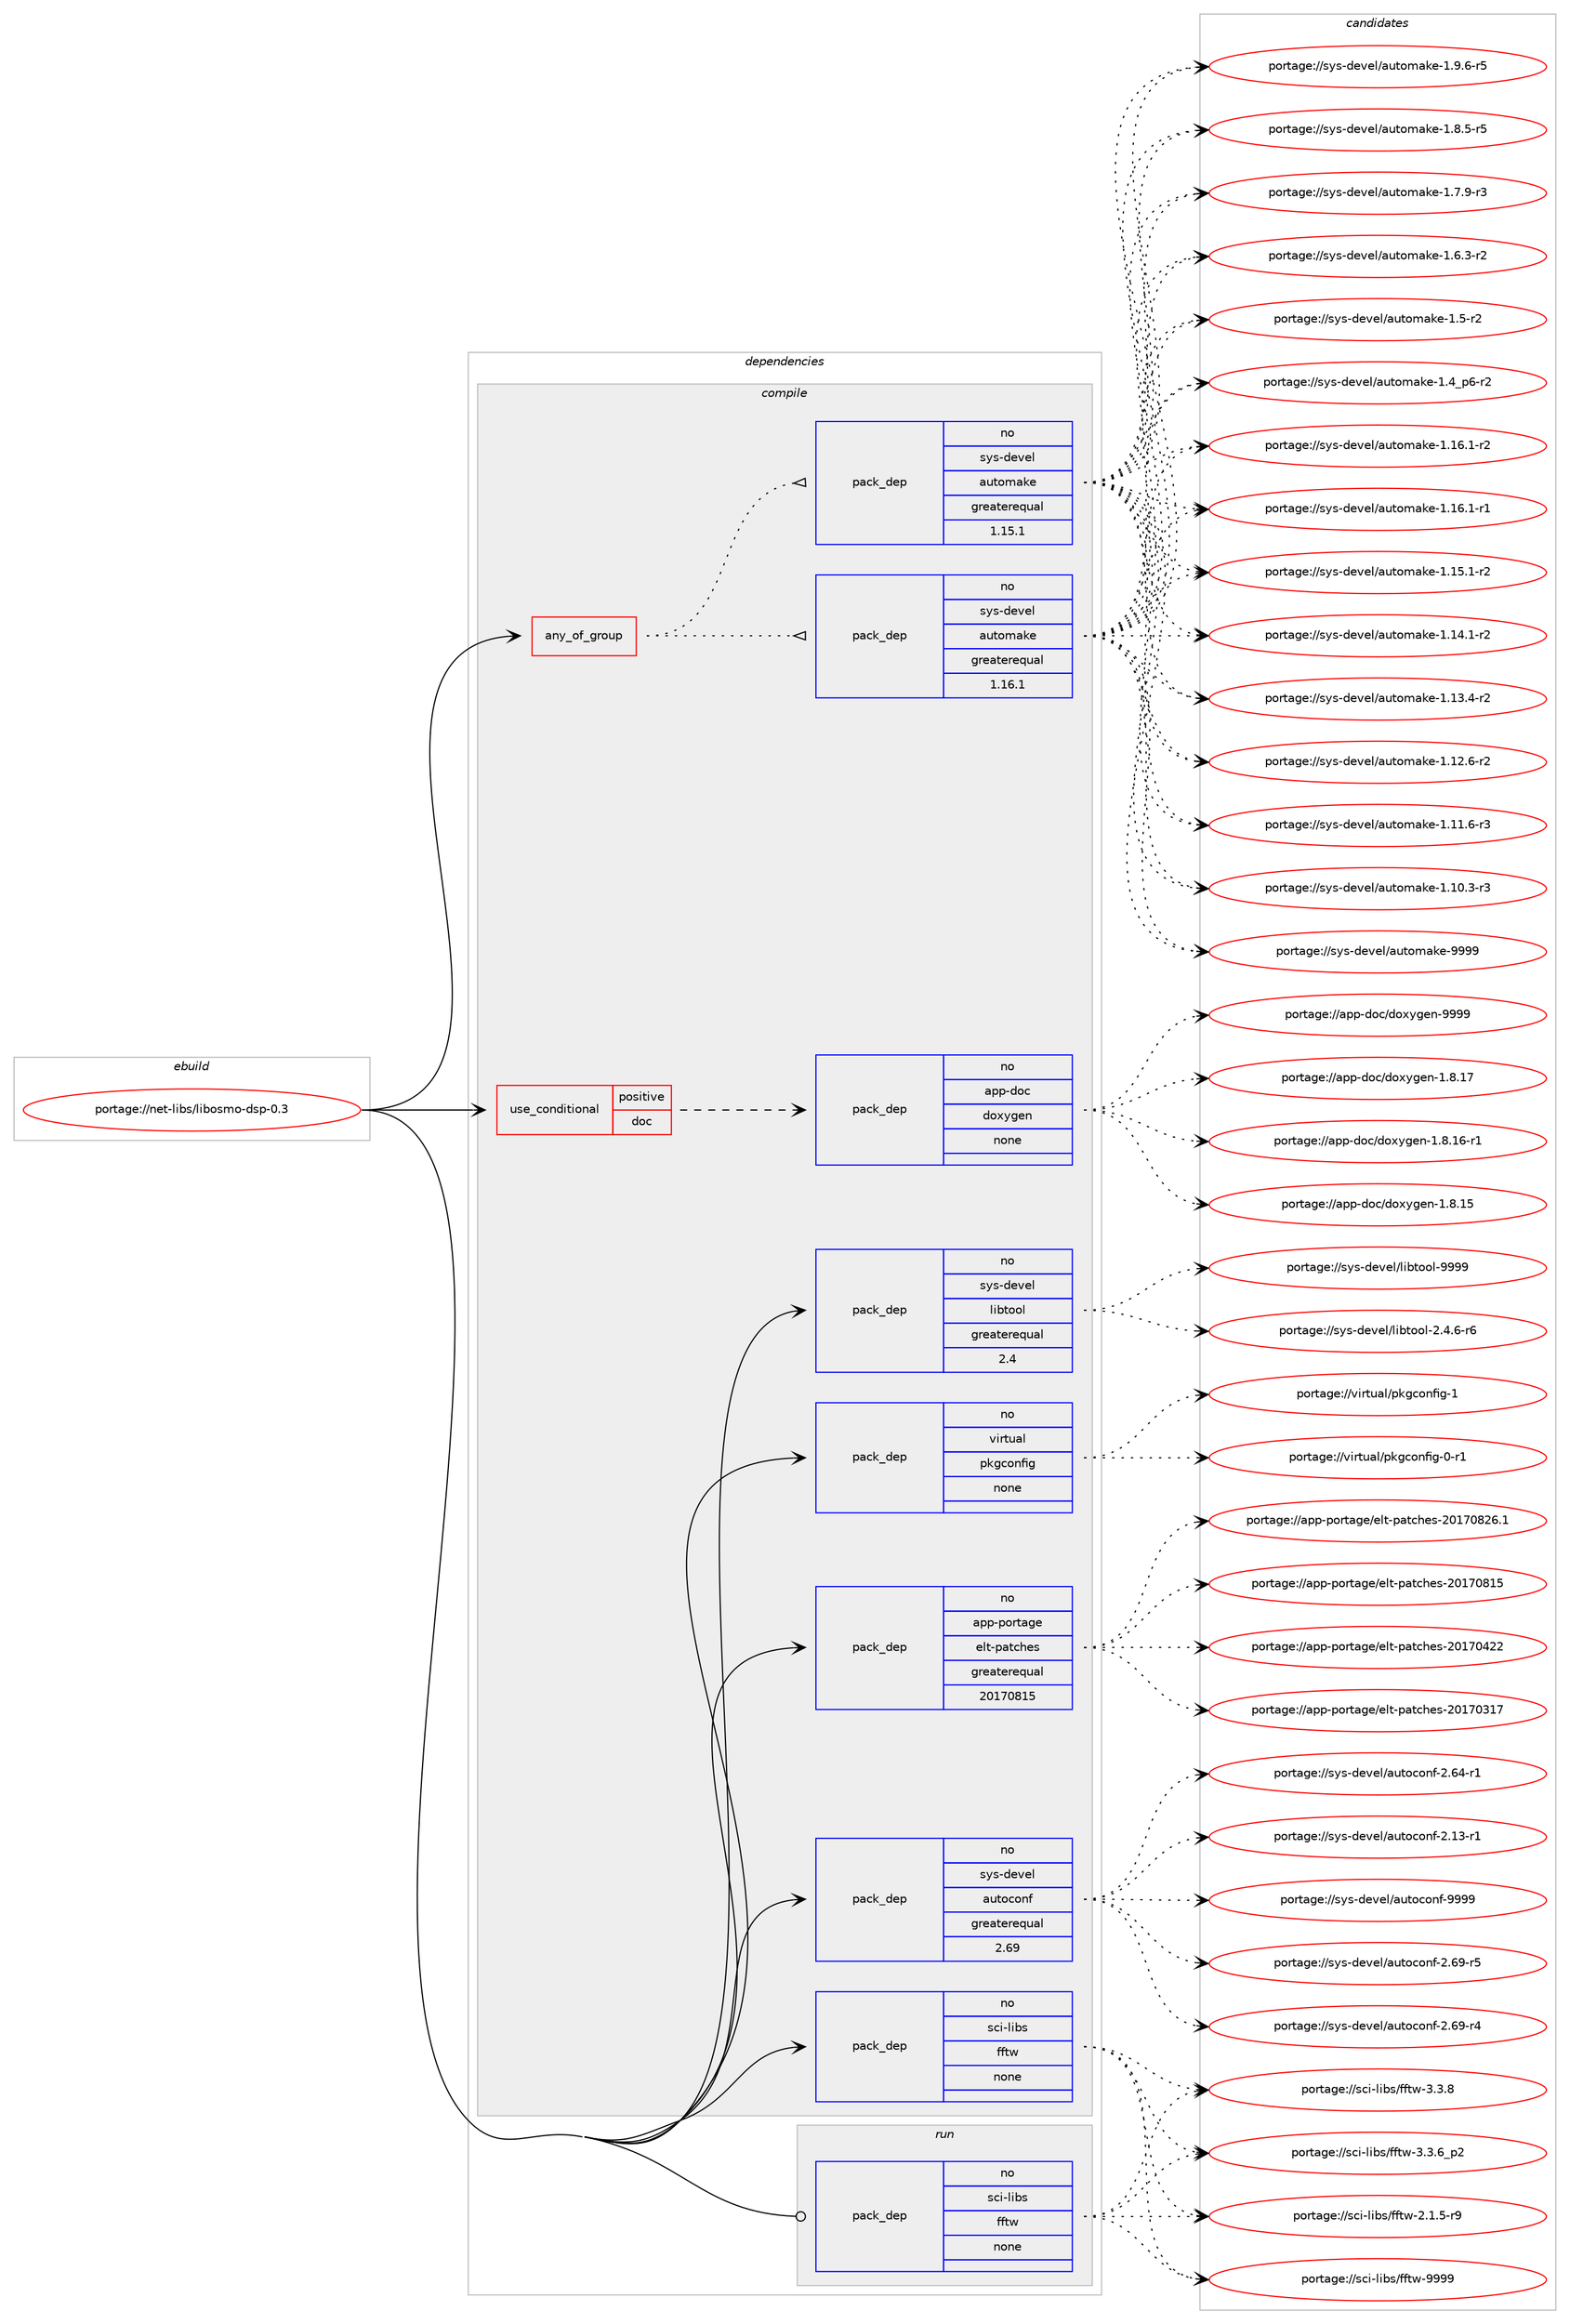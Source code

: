 digraph prolog {

# *************
# Graph options
# *************

newrank=true;
concentrate=true;
compound=true;
graph [rankdir=LR,fontname=Helvetica,fontsize=10,ranksep=1.5];#, ranksep=2.5, nodesep=0.2];
edge  [arrowhead=vee];
node  [fontname=Helvetica,fontsize=10];

# **********
# The ebuild
# **********

subgraph cluster_leftcol {
color=gray;
rank=same;
label=<<i>ebuild</i>>;
id [label="portage://net-libs/libosmo-dsp-0.3", color=red, width=4, href="../net-libs/libosmo-dsp-0.3.svg"];
}

# ****************
# The dependencies
# ****************

subgraph cluster_midcol {
color=gray;
label=<<i>dependencies</i>>;
subgraph cluster_compile {
fillcolor="#eeeeee";
style=filled;
label=<<i>compile</i>>;
subgraph any1158 {
dependency59413 [label=<<TABLE BORDER="0" CELLBORDER="1" CELLSPACING="0" CELLPADDING="4"><TR><TD CELLPADDING="10">any_of_group</TD></TR></TABLE>>, shape=none, color=red];subgraph pack46457 {
dependency59414 [label=<<TABLE BORDER="0" CELLBORDER="1" CELLSPACING="0" CELLPADDING="4" WIDTH="220"><TR><TD ROWSPAN="6" CELLPADDING="30">pack_dep</TD></TR><TR><TD WIDTH="110">no</TD></TR><TR><TD>sys-devel</TD></TR><TR><TD>automake</TD></TR><TR><TD>greaterequal</TD></TR><TR><TD>1.16.1</TD></TR></TABLE>>, shape=none, color=blue];
}
dependency59413:e -> dependency59414:w [weight=20,style="dotted",arrowhead="oinv"];
subgraph pack46458 {
dependency59415 [label=<<TABLE BORDER="0" CELLBORDER="1" CELLSPACING="0" CELLPADDING="4" WIDTH="220"><TR><TD ROWSPAN="6" CELLPADDING="30">pack_dep</TD></TR><TR><TD WIDTH="110">no</TD></TR><TR><TD>sys-devel</TD></TR><TR><TD>automake</TD></TR><TR><TD>greaterequal</TD></TR><TR><TD>1.15.1</TD></TR></TABLE>>, shape=none, color=blue];
}
dependency59413:e -> dependency59415:w [weight=20,style="dotted",arrowhead="oinv"];
}
id:e -> dependency59413:w [weight=20,style="solid",arrowhead="vee"];
subgraph cond11789 {
dependency59416 [label=<<TABLE BORDER="0" CELLBORDER="1" CELLSPACING="0" CELLPADDING="4"><TR><TD ROWSPAN="3" CELLPADDING="10">use_conditional</TD></TR><TR><TD>positive</TD></TR><TR><TD>doc</TD></TR></TABLE>>, shape=none, color=red];
subgraph pack46459 {
dependency59417 [label=<<TABLE BORDER="0" CELLBORDER="1" CELLSPACING="0" CELLPADDING="4" WIDTH="220"><TR><TD ROWSPAN="6" CELLPADDING="30">pack_dep</TD></TR><TR><TD WIDTH="110">no</TD></TR><TR><TD>app-doc</TD></TR><TR><TD>doxygen</TD></TR><TR><TD>none</TD></TR><TR><TD></TD></TR></TABLE>>, shape=none, color=blue];
}
dependency59416:e -> dependency59417:w [weight=20,style="dashed",arrowhead="vee"];
}
id:e -> dependency59416:w [weight=20,style="solid",arrowhead="vee"];
subgraph pack46460 {
dependency59418 [label=<<TABLE BORDER="0" CELLBORDER="1" CELLSPACING="0" CELLPADDING="4" WIDTH="220"><TR><TD ROWSPAN="6" CELLPADDING="30">pack_dep</TD></TR><TR><TD WIDTH="110">no</TD></TR><TR><TD>app-portage</TD></TR><TR><TD>elt-patches</TD></TR><TR><TD>greaterequal</TD></TR><TR><TD>20170815</TD></TR></TABLE>>, shape=none, color=blue];
}
id:e -> dependency59418:w [weight=20,style="solid",arrowhead="vee"];
subgraph pack46461 {
dependency59419 [label=<<TABLE BORDER="0" CELLBORDER="1" CELLSPACING="0" CELLPADDING="4" WIDTH="220"><TR><TD ROWSPAN="6" CELLPADDING="30">pack_dep</TD></TR><TR><TD WIDTH="110">no</TD></TR><TR><TD>sci-libs</TD></TR><TR><TD>fftw</TD></TR><TR><TD>none</TD></TR><TR><TD></TD></TR></TABLE>>, shape=none, color=blue];
}
id:e -> dependency59419:w [weight=20,style="solid",arrowhead="vee"];
subgraph pack46462 {
dependency59420 [label=<<TABLE BORDER="0" CELLBORDER="1" CELLSPACING="0" CELLPADDING="4" WIDTH="220"><TR><TD ROWSPAN="6" CELLPADDING="30">pack_dep</TD></TR><TR><TD WIDTH="110">no</TD></TR><TR><TD>sys-devel</TD></TR><TR><TD>autoconf</TD></TR><TR><TD>greaterequal</TD></TR><TR><TD>2.69</TD></TR></TABLE>>, shape=none, color=blue];
}
id:e -> dependency59420:w [weight=20,style="solid",arrowhead="vee"];
subgraph pack46463 {
dependency59421 [label=<<TABLE BORDER="0" CELLBORDER="1" CELLSPACING="0" CELLPADDING="4" WIDTH="220"><TR><TD ROWSPAN="6" CELLPADDING="30">pack_dep</TD></TR><TR><TD WIDTH="110">no</TD></TR><TR><TD>sys-devel</TD></TR><TR><TD>libtool</TD></TR><TR><TD>greaterequal</TD></TR><TR><TD>2.4</TD></TR></TABLE>>, shape=none, color=blue];
}
id:e -> dependency59421:w [weight=20,style="solid",arrowhead="vee"];
subgraph pack46464 {
dependency59422 [label=<<TABLE BORDER="0" CELLBORDER="1" CELLSPACING="0" CELLPADDING="4" WIDTH="220"><TR><TD ROWSPAN="6" CELLPADDING="30">pack_dep</TD></TR><TR><TD WIDTH="110">no</TD></TR><TR><TD>virtual</TD></TR><TR><TD>pkgconfig</TD></TR><TR><TD>none</TD></TR><TR><TD></TD></TR></TABLE>>, shape=none, color=blue];
}
id:e -> dependency59422:w [weight=20,style="solid",arrowhead="vee"];
}
subgraph cluster_compileandrun {
fillcolor="#eeeeee";
style=filled;
label=<<i>compile and run</i>>;
}
subgraph cluster_run {
fillcolor="#eeeeee";
style=filled;
label=<<i>run</i>>;
subgraph pack46465 {
dependency59423 [label=<<TABLE BORDER="0" CELLBORDER="1" CELLSPACING="0" CELLPADDING="4" WIDTH="220"><TR><TD ROWSPAN="6" CELLPADDING="30">pack_dep</TD></TR><TR><TD WIDTH="110">no</TD></TR><TR><TD>sci-libs</TD></TR><TR><TD>fftw</TD></TR><TR><TD>none</TD></TR><TR><TD></TD></TR></TABLE>>, shape=none, color=blue];
}
id:e -> dependency59423:w [weight=20,style="solid",arrowhead="odot"];
}
}

# **************
# The candidates
# **************

subgraph cluster_choices {
rank=same;
color=gray;
label=<<i>candidates</i>>;

subgraph choice46457 {
color=black;
nodesep=1;
choice115121115451001011181011084797117116111109971071014557575757 [label="portage://sys-devel/automake-9999", color=red, width=4,href="../sys-devel/automake-9999.svg"];
choice115121115451001011181011084797117116111109971071014549465746544511453 [label="portage://sys-devel/automake-1.9.6-r5", color=red, width=4,href="../sys-devel/automake-1.9.6-r5.svg"];
choice115121115451001011181011084797117116111109971071014549465646534511453 [label="portage://sys-devel/automake-1.8.5-r5", color=red, width=4,href="../sys-devel/automake-1.8.5-r5.svg"];
choice115121115451001011181011084797117116111109971071014549465546574511451 [label="portage://sys-devel/automake-1.7.9-r3", color=red, width=4,href="../sys-devel/automake-1.7.9-r3.svg"];
choice115121115451001011181011084797117116111109971071014549465446514511450 [label="portage://sys-devel/automake-1.6.3-r2", color=red, width=4,href="../sys-devel/automake-1.6.3-r2.svg"];
choice11512111545100101118101108479711711611110997107101454946534511450 [label="portage://sys-devel/automake-1.5-r2", color=red, width=4,href="../sys-devel/automake-1.5-r2.svg"];
choice115121115451001011181011084797117116111109971071014549465295112544511450 [label="portage://sys-devel/automake-1.4_p6-r2", color=red, width=4,href="../sys-devel/automake-1.4_p6-r2.svg"];
choice11512111545100101118101108479711711611110997107101454946495446494511450 [label="portage://sys-devel/automake-1.16.1-r2", color=red, width=4,href="../sys-devel/automake-1.16.1-r2.svg"];
choice11512111545100101118101108479711711611110997107101454946495446494511449 [label="portage://sys-devel/automake-1.16.1-r1", color=red, width=4,href="../sys-devel/automake-1.16.1-r1.svg"];
choice11512111545100101118101108479711711611110997107101454946495346494511450 [label="portage://sys-devel/automake-1.15.1-r2", color=red, width=4,href="../sys-devel/automake-1.15.1-r2.svg"];
choice11512111545100101118101108479711711611110997107101454946495246494511450 [label="portage://sys-devel/automake-1.14.1-r2", color=red, width=4,href="../sys-devel/automake-1.14.1-r2.svg"];
choice11512111545100101118101108479711711611110997107101454946495146524511450 [label="portage://sys-devel/automake-1.13.4-r2", color=red, width=4,href="../sys-devel/automake-1.13.4-r2.svg"];
choice11512111545100101118101108479711711611110997107101454946495046544511450 [label="portage://sys-devel/automake-1.12.6-r2", color=red, width=4,href="../sys-devel/automake-1.12.6-r2.svg"];
choice11512111545100101118101108479711711611110997107101454946494946544511451 [label="portage://sys-devel/automake-1.11.6-r3", color=red, width=4,href="../sys-devel/automake-1.11.6-r3.svg"];
choice11512111545100101118101108479711711611110997107101454946494846514511451 [label="portage://sys-devel/automake-1.10.3-r3", color=red, width=4,href="../sys-devel/automake-1.10.3-r3.svg"];
dependency59414:e -> choice115121115451001011181011084797117116111109971071014557575757:w [style=dotted,weight="100"];
dependency59414:e -> choice115121115451001011181011084797117116111109971071014549465746544511453:w [style=dotted,weight="100"];
dependency59414:e -> choice115121115451001011181011084797117116111109971071014549465646534511453:w [style=dotted,weight="100"];
dependency59414:e -> choice115121115451001011181011084797117116111109971071014549465546574511451:w [style=dotted,weight="100"];
dependency59414:e -> choice115121115451001011181011084797117116111109971071014549465446514511450:w [style=dotted,weight="100"];
dependency59414:e -> choice11512111545100101118101108479711711611110997107101454946534511450:w [style=dotted,weight="100"];
dependency59414:e -> choice115121115451001011181011084797117116111109971071014549465295112544511450:w [style=dotted,weight="100"];
dependency59414:e -> choice11512111545100101118101108479711711611110997107101454946495446494511450:w [style=dotted,weight="100"];
dependency59414:e -> choice11512111545100101118101108479711711611110997107101454946495446494511449:w [style=dotted,weight="100"];
dependency59414:e -> choice11512111545100101118101108479711711611110997107101454946495346494511450:w [style=dotted,weight="100"];
dependency59414:e -> choice11512111545100101118101108479711711611110997107101454946495246494511450:w [style=dotted,weight="100"];
dependency59414:e -> choice11512111545100101118101108479711711611110997107101454946495146524511450:w [style=dotted,weight="100"];
dependency59414:e -> choice11512111545100101118101108479711711611110997107101454946495046544511450:w [style=dotted,weight="100"];
dependency59414:e -> choice11512111545100101118101108479711711611110997107101454946494946544511451:w [style=dotted,weight="100"];
dependency59414:e -> choice11512111545100101118101108479711711611110997107101454946494846514511451:w [style=dotted,weight="100"];
}
subgraph choice46458 {
color=black;
nodesep=1;
choice115121115451001011181011084797117116111109971071014557575757 [label="portage://sys-devel/automake-9999", color=red, width=4,href="../sys-devel/automake-9999.svg"];
choice115121115451001011181011084797117116111109971071014549465746544511453 [label="portage://sys-devel/automake-1.9.6-r5", color=red, width=4,href="../sys-devel/automake-1.9.6-r5.svg"];
choice115121115451001011181011084797117116111109971071014549465646534511453 [label="portage://sys-devel/automake-1.8.5-r5", color=red, width=4,href="../sys-devel/automake-1.8.5-r5.svg"];
choice115121115451001011181011084797117116111109971071014549465546574511451 [label="portage://sys-devel/automake-1.7.9-r3", color=red, width=4,href="../sys-devel/automake-1.7.9-r3.svg"];
choice115121115451001011181011084797117116111109971071014549465446514511450 [label="portage://sys-devel/automake-1.6.3-r2", color=red, width=4,href="../sys-devel/automake-1.6.3-r2.svg"];
choice11512111545100101118101108479711711611110997107101454946534511450 [label="portage://sys-devel/automake-1.5-r2", color=red, width=4,href="../sys-devel/automake-1.5-r2.svg"];
choice115121115451001011181011084797117116111109971071014549465295112544511450 [label="portage://sys-devel/automake-1.4_p6-r2", color=red, width=4,href="../sys-devel/automake-1.4_p6-r2.svg"];
choice11512111545100101118101108479711711611110997107101454946495446494511450 [label="portage://sys-devel/automake-1.16.1-r2", color=red, width=4,href="../sys-devel/automake-1.16.1-r2.svg"];
choice11512111545100101118101108479711711611110997107101454946495446494511449 [label="portage://sys-devel/automake-1.16.1-r1", color=red, width=4,href="../sys-devel/automake-1.16.1-r1.svg"];
choice11512111545100101118101108479711711611110997107101454946495346494511450 [label="portage://sys-devel/automake-1.15.1-r2", color=red, width=4,href="../sys-devel/automake-1.15.1-r2.svg"];
choice11512111545100101118101108479711711611110997107101454946495246494511450 [label="portage://sys-devel/automake-1.14.1-r2", color=red, width=4,href="../sys-devel/automake-1.14.1-r2.svg"];
choice11512111545100101118101108479711711611110997107101454946495146524511450 [label="portage://sys-devel/automake-1.13.4-r2", color=red, width=4,href="../sys-devel/automake-1.13.4-r2.svg"];
choice11512111545100101118101108479711711611110997107101454946495046544511450 [label="portage://sys-devel/automake-1.12.6-r2", color=red, width=4,href="../sys-devel/automake-1.12.6-r2.svg"];
choice11512111545100101118101108479711711611110997107101454946494946544511451 [label="portage://sys-devel/automake-1.11.6-r3", color=red, width=4,href="../sys-devel/automake-1.11.6-r3.svg"];
choice11512111545100101118101108479711711611110997107101454946494846514511451 [label="portage://sys-devel/automake-1.10.3-r3", color=red, width=4,href="../sys-devel/automake-1.10.3-r3.svg"];
dependency59415:e -> choice115121115451001011181011084797117116111109971071014557575757:w [style=dotted,weight="100"];
dependency59415:e -> choice115121115451001011181011084797117116111109971071014549465746544511453:w [style=dotted,weight="100"];
dependency59415:e -> choice115121115451001011181011084797117116111109971071014549465646534511453:w [style=dotted,weight="100"];
dependency59415:e -> choice115121115451001011181011084797117116111109971071014549465546574511451:w [style=dotted,weight="100"];
dependency59415:e -> choice115121115451001011181011084797117116111109971071014549465446514511450:w [style=dotted,weight="100"];
dependency59415:e -> choice11512111545100101118101108479711711611110997107101454946534511450:w [style=dotted,weight="100"];
dependency59415:e -> choice115121115451001011181011084797117116111109971071014549465295112544511450:w [style=dotted,weight="100"];
dependency59415:e -> choice11512111545100101118101108479711711611110997107101454946495446494511450:w [style=dotted,weight="100"];
dependency59415:e -> choice11512111545100101118101108479711711611110997107101454946495446494511449:w [style=dotted,weight="100"];
dependency59415:e -> choice11512111545100101118101108479711711611110997107101454946495346494511450:w [style=dotted,weight="100"];
dependency59415:e -> choice11512111545100101118101108479711711611110997107101454946495246494511450:w [style=dotted,weight="100"];
dependency59415:e -> choice11512111545100101118101108479711711611110997107101454946495146524511450:w [style=dotted,weight="100"];
dependency59415:e -> choice11512111545100101118101108479711711611110997107101454946495046544511450:w [style=dotted,weight="100"];
dependency59415:e -> choice11512111545100101118101108479711711611110997107101454946494946544511451:w [style=dotted,weight="100"];
dependency59415:e -> choice11512111545100101118101108479711711611110997107101454946494846514511451:w [style=dotted,weight="100"];
}
subgraph choice46459 {
color=black;
nodesep=1;
choice971121124510011199471001111201211031011104557575757 [label="portage://app-doc/doxygen-9999", color=red, width=4,href="../app-doc/doxygen-9999.svg"];
choice9711211245100111994710011112012110310111045494656464955 [label="portage://app-doc/doxygen-1.8.17", color=red, width=4,href="../app-doc/doxygen-1.8.17.svg"];
choice97112112451001119947100111120121103101110454946564649544511449 [label="portage://app-doc/doxygen-1.8.16-r1", color=red, width=4,href="../app-doc/doxygen-1.8.16-r1.svg"];
choice9711211245100111994710011112012110310111045494656464953 [label="portage://app-doc/doxygen-1.8.15", color=red, width=4,href="../app-doc/doxygen-1.8.15.svg"];
dependency59417:e -> choice971121124510011199471001111201211031011104557575757:w [style=dotted,weight="100"];
dependency59417:e -> choice9711211245100111994710011112012110310111045494656464955:w [style=dotted,weight="100"];
dependency59417:e -> choice97112112451001119947100111120121103101110454946564649544511449:w [style=dotted,weight="100"];
dependency59417:e -> choice9711211245100111994710011112012110310111045494656464953:w [style=dotted,weight="100"];
}
subgraph choice46460 {
color=black;
nodesep=1;
choice971121124511211111411697103101471011081164511297116991041011154550484955485650544649 [label="portage://app-portage/elt-patches-20170826.1", color=red, width=4,href="../app-portage/elt-patches-20170826.1.svg"];
choice97112112451121111141169710310147101108116451129711699104101115455048495548564953 [label="portage://app-portage/elt-patches-20170815", color=red, width=4,href="../app-portage/elt-patches-20170815.svg"];
choice97112112451121111141169710310147101108116451129711699104101115455048495548525050 [label="portage://app-portage/elt-patches-20170422", color=red, width=4,href="../app-portage/elt-patches-20170422.svg"];
choice97112112451121111141169710310147101108116451129711699104101115455048495548514955 [label="portage://app-portage/elt-patches-20170317", color=red, width=4,href="../app-portage/elt-patches-20170317.svg"];
dependency59418:e -> choice971121124511211111411697103101471011081164511297116991041011154550484955485650544649:w [style=dotted,weight="100"];
dependency59418:e -> choice97112112451121111141169710310147101108116451129711699104101115455048495548564953:w [style=dotted,weight="100"];
dependency59418:e -> choice97112112451121111141169710310147101108116451129711699104101115455048495548525050:w [style=dotted,weight="100"];
dependency59418:e -> choice97112112451121111141169710310147101108116451129711699104101115455048495548514955:w [style=dotted,weight="100"];
}
subgraph choice46461 {
color=black;
nodesep=1;
choice115991054510810598115471021021161194557575757 [label="portage://sci-libs/fftw-9999", color=red, width=4,href="../sci-libs/fftw-9999.svg"];
choice11599105451081059811547102102116119455146514656 [label="portage://sci-libs/fftw-3.3.8", color=red, width=4,href="../sci-libs/fftw-3.3.8.svg"];
choice115991054510810598115471021021161194551465146549511250 [label="portage://sci-libs/fftw-3.3.6_p2", color=red, width=4,href="../sci-libs/fftw-3.3.6_p2.svg"];
choice115991054510810598115471021021161194550464946534511457 [label="portage://sci-libs/fftw-2.1.5-r9", color=red, width=4,href="../sci-libs/fftw-2.1.5-r9.svg"];
dependency59419:e -> choice115991054510810598115471021021161194557575757:w [style=dotted,weight="100"];
dependency59419:e -> choice11599105451081059811547102102116119455146514656:w [style=dotted,weight="100"];
dependency59419:e -> choice115991054510810598115471021021161194551465146549511250:w [style=dotted,weight="100"];
dependency59419:e -> choice115991054510810598115471021021161194550464946534511457:w [style=dotted,weight="100"];
}
subgraph choice46462 {
color=black;
nodesep=1;
choice115121115451001011181011084797117116111991111101024557575757 [label="portage://sys-devel/autoconf-9999", color=red, width=4,href="../sys-devel/autoconf-9999.svg"];
choice1151211154510010111810110847971171161119911111010245504654574511453 [label="portage://sys-devel/autoconf-2.69-r5", color=red, width=4,href="../sys-devel/autoconf-2.69-r5.svg"];
choice1151211154510010111810110847971171161119911111010245504654574511452 [label="portage://sys-devel/autoconf-2.69-r4", color=red, width=4,href="../sys-devel/autoconf-2.69-r4.svg"];
choice1151211154510010111810110847971171161119911111010245504654524511449 [label="portage://sys-devel/autoconf-2.64-r1", color=red, width=4,href="../sys-devel/autoconf-2.64-r1.svg"];
choice1151211154510010111810110847971171161119911111010245504649514511449 [label="portage://sys-devel/autoconf-2.13-r1", color=red, width=4,href="../sys-devel/autoconf-2.13-r1.svg"];
dependency59420:e -> choice115121115451001011181011084797117116111991111101024557575757:w [style=dotted,weight="100"];
dependency59420:e -> choice1151211154510010111810110847971171161119911111010245504654574511453:w [style=dotted,weight="100"];
dependency59420:e -> choice1151211154510010111810110847971171161119911111010245504654574511452:w [style=dotted,weight="100"];
dependency59420:e -> choice1151211154510010111810110847971171161119911111010245504654524511449:w [style=dotted,weight="100"];
dependency59420:e -> choice1151211154510010111810110847971171161119911111010245504649514511449:w [style=dotted,weight="100"];
}
subgraph choice46463 {
color=black;
nodesep=1;
choice1151211154510010111810110847108105981161111111084557575757 [label="portage://sys-devel/libtool-9999", color=red, width=4,href="../sys-devel/libtool-9999.svg"];
choice1151211154510010111810110847108105981161111111084550465246544511454 [label="portage://sys-devel/libtool-2.4.6-r6", color=red, width=4,href="../sys-devel/libtool-2.4.6-r6.svg"];
dependency59421:e -> choice1151211154510010111810110847108105981161111111084557575757:w [style=dotted,weight="100"];
dependency59421:e -> choice1151211154510010111810110847108105981161111111084550465246544511454:w [style=dotted,weight="100"];
}
subgraph choice46464 {
color=black;
nodesep=1;
choice1181051141161179710847112107103991111101021051034549 [label="portage://virtual/pkgconfig-1", color=red, width=4,href="../virtual/pkgconfig-1.svg"];
choice11810511411611797108471121071039911111010210510345484511449 [label="portage://virtual/pkgconfig-0-r1", color=red, width=4,href="../virtual/pkgconfig-0-r1.svg"];
dependency59422:e -> choice1181051141161179710847112107103991111101021051034549:w [style=dotted,weight="100"];
dependency59422:e -> choice11810511411611797108471121071039911111010210510345484511449:w [style=dotted,weight="100"];
}
subgraph choice46465 {
color=black;
nodesep=1;
choice115991054510810598115471021021161194557575757 [label="portage://sci-libs/fftw-9999", color=red, width=4,href="../sci-libs/fftw-9999.svg"];
choice11599105451081059811547102102116119455146514656 [label="portage://sci-libs/fftw-3.3.8", color=red, width=4,href="../sci-libs/fftw-3.3.8.svg"];
choice115991054510810598115471021021161194551465146549511250 [label="portage://sci-libs/fftw-3.3.6_p2", color=red, width=4,href="../sci-libs/fftw-3.3.6_p2.svg"];
choice115991054510810598115471021021161194550464946534511457 [label="portage://sci-libs/fftw-2.1.5-r9", color=red, width=4,href="../sci-libs/fftw-2.1.5-r9.svg"];
dependency59423:e -> choice115991054510810598115471021021161194557575757:w [style=dotted,weight="100"];
dependency59423:e -> choice11599105451081059811547102102116119455146514656:w [style=dotted,weight="100"];
dependency59423:e -> choice115991054510810598115471021021161194551465146549511250:w [style=dotted,weight="100"];
dependency59423:e -> choice115991054510810598115471021021161194550464946534511457:w [style=dotted,weight="100"];
}
}

}
